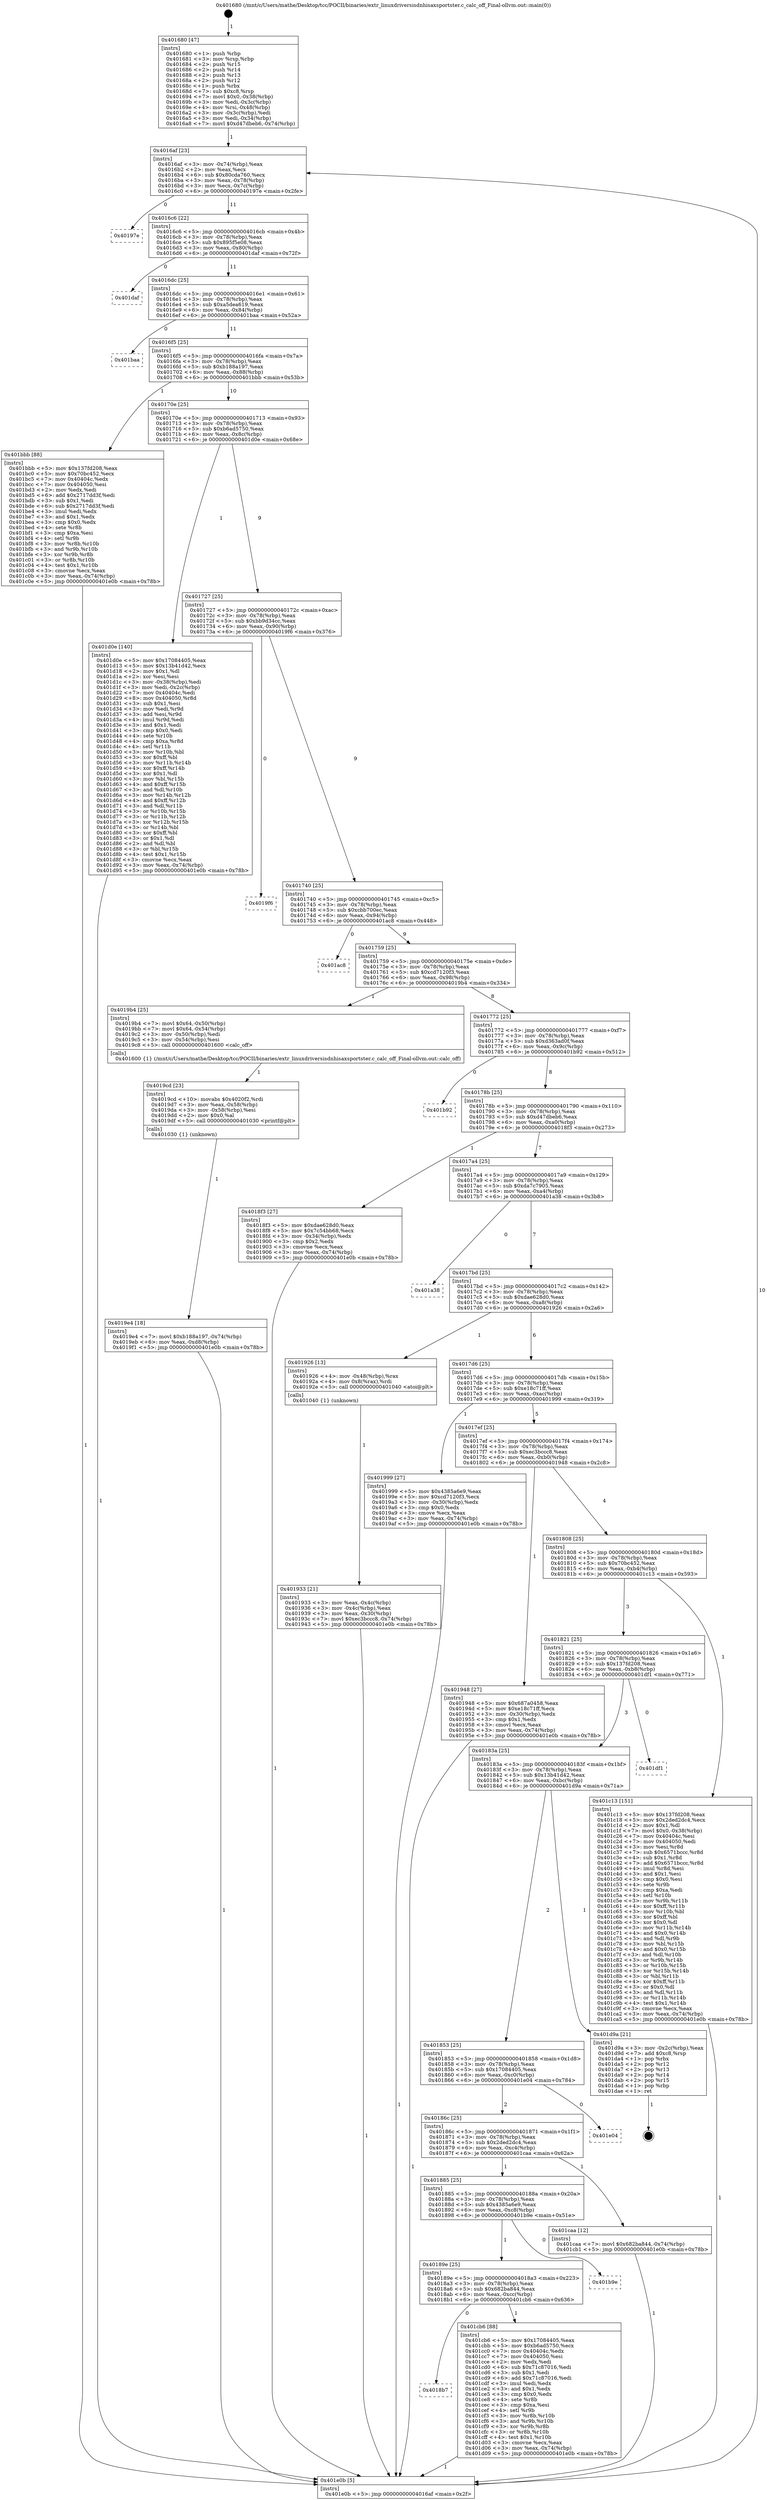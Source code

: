 digraph "0x401680" {
  label = "0x401680 (/mnt/c/Users/mathe/Desktop/tcc/POCII/binaries/extr_linuxdriversisdnhisaxsportster.c_calc_off_Final-ollvm.out::main(0))"
  labelloc = "t"
  node[shape=record]

  Entry [label="",width=0.3,height=0.3,shape=circle,fillcolor=black,style=filled]
  "0x4016af" [label="{
     0x4016af [23]\l
     | [instrs]\l
     &nbsp;&nbsp;0x4016af \<+3\>: mov -0x74(%rbp),%eax\l
     &nbsp;&nbsp;0x4016b2 \<+2\>: mov %eax,%ecx\l
     &nbsp;&nbsp;0x4016b4 \<+6\>: sub $0x80cda760,%ecx\l
     &nbsp;&nbsp;0x4016ba \<+3\>: mov %eax,-0x78(%rbp)\l
     &nbsp;&nbsp;0x4016bd \<+3\>: mov %ecx,-0x7c(%rbp)\l
     &nbsp;&nbsp;0x4016c0 \<+6\>: je 000000000040197e \<main+0x2fe\>\l
  }"]
  "0x40197e" [label="{
     0x40197e\l
  }", style=dashed]
  "0x4016c6" [label="{
     0x4016c6 [22]\l
     | [instrs]\l
     &nbsp;&nbsp;0x4016c6 \<+5\>: jmp 00000000004016cb \<main+0x4b\>\l
     &nbsp;&nbsp;0x4016cb \<+3\>: mov -0x78(%rbp),%eax\l
     &nbsp;&nbsp;0x4016ce \<+5\>: sub $0x895f5e08,%eax\l
     &nbsp;&nbsp;0x4016d3 \<+3\>: mov %eax,-0x80(%rbp)\l
     &nbsp;&nbsp;0x4016d6 \<+6\>: je 0000000000401daf \<main+0x72f\>\l
  }"]
  Exit [label="",width=0.3,height=0.3,shape=circle,fillcolor=black,style=filled,peripheries=2]
  "0x401daf" [label="{
     0x401daf\l
  }", style=dashed]
  "0x4016dc" [label="{
     0x4016dc [25]\l
     | [instrs]\l
     &nbsp;&nbsp;0x4016dc \<+5\>: jmp 00000000004016e1 \<main+0x61\>\l
     &nbsp;&nbsp;0x4016e1 \<+3\>: mov -0x78(%rbp),%eax\l
     &nbsp;&nbsp;0x4016e4 \<+5\>: sub $0xa5dea619,%eax\l
     &nbsp;&nbsp;0x4016e9 \<+6\>: mov %eax,-0x84(%rbp)\l
     &nbsp;&nbsp;0x4016ef \<+6\>: je 0000000000401baa \<main+0x52a\>\l
  }"]
  "0x4018b7" [label="{
     0x4018b7\l
  }", style=dashed]
  "0x401baa" [label="{
     0x401baa\l
  }", style=dashed]
  "0x4016f5" [label="{
     0x4016f5 [25]\l
     | [instrs]\l
     &nbsp;&nbsp;0x4016f5 \<+5\>: jmp 00000000004016fa \<main+0x7a\>\l
     &nbsp;&nbsp;0x4016fa \<+3\>: mov -0x78(%rbp),%eax\l
     &nbsp;&nbsp;0x4016fd \<+5\>: sub $0xb188a197,%eax\l
     &nbsp;&nbsp;0x401702 \<+6\>: mov %eax,-0x88(%rbp)\l
     &nbsp;&nbsp;0x401708 \<+6\>: je 0000000000401bbb \<main+0x53b\>\l
  }"]
  "0x401cb6" [label="{
     0x401cb6 [88]\l
     | [instrs]\l
     &nbsp;&nbsp;0x401cb6 \<+5\>: mov $0x17084405,%eax\l
     &nbsp;&nbsp;0x401cbb \<+5\>: mov $0xb6ad5750,%ecx\l
     &nbsp;&nbsp;0x401cc0 \<+7\>: mov 0x40404c,%edx\l
     &nbsp;&nbsp;0x401cc7 \<+7\>: mov 0x404050,%esi\l
     &nbsp;&nbsp;0x401cce \<+2\>: mov %edx,%edi\l
     &nbsp;&nbsp;0x401cd0 \<+6\>: sub $0x71c87016,%edi\l
     &nbsp;&nbsp;0x401cd6 \<+3\>: sub $0x1,%edi\l
     &nbsp;&nbsp;0x401cd9 \<+6\>: add $0x71c87016,%edi\l
     &nbsp;&nbsp;0x401cdf \<+3\>: imul %edi,%edx\l
     &nbsp;&nbsp;0x401ce2 \<+3\>: and $0x1,%edx\l
     &nbsp;&nbsp;0x401ce5 \<+3\>: cmp $0x0,%edx\l
     &nbsp;&nbsp;0x401ce8 \<+4\>: sete %r8b\l
     &nbsp;&nbsp;0x401cec \<+3\>: cmp $0xa,%esi\l
     &nbsp;&nbsp;0x401cef \<+4\>: setl %r9b\l
     &nbsp;&nbsp;0x401cf3 \<+3\>: mov %r8b,%r10b\l
     &nbsp;&nbsp;0x401cf6 \<+3\>: and %r9b,%r10b\l
     &nbsp;&nbsp;0x401cf9 \<+3\>: xor %r9b,%r8b\l
     &nbsp;&nbsp;0x401cfc \<+3\>: or %r8b,%r10b\l
     &nbsp;&nbsp;0x401cff \<+4\>: test $0x1,%r10b\l
     &nbsp;&nbsp;0x401d03 \<+3\>: cmovne %ecx,%eax\l
     &nbsp;&nbsp;0x401d06 \<+3\>: mov %eax,-0x74(%rbp)\l
     &nbsp;&nbsp;0x401d09 \<+5\>: jmp 0000000000401e0b \<main+0x78b\>\l
  }"]
  "0x401bbb" [label="{
     0x401bbb [88]\l
     | [instrs]\l
     &nbsp;&nbsp;0x401bbb \<+5\>: mov $0x137fd208,%eax\l
     &nbsp;&nbsp;0x401bc0 \<+5\>: mov $0x70bc452,%ecx\l
     &nbsp;&nbsp;0x401bc5 \<+7\>: mov 0x40404c,%edx\l
     &nbsp;&nbsp;0x401bcc \<+7\>: mov 0x404050,%esi\l
     &nbsp;&nbsp;0x401bd3 \<+2\>: mov %edx,%edi\l
     &nbsp;&nbsp;0x401bd5 \<+6\>: add $0x2717dd3f,%edi\l
     &nbsp;&nbsp;0x401bdb \<+3\>: sub $0x1,%edi\l
     &nbsp;&nbsp;0x401bde \<+6\>: sub $0x2717dd3f,%edi\l
     &nbsp;&nbsp;0x401be4 \<+3\>: imul %edi,%edx\l
     &nbsp;&nbsp;0x401be7 \<+3\>: and $0x1,%edx\l
     &nbsp;&nbsp;0x401bea \<+3\>: cmp $0x0,%edx\l
     &nbsp;&nbsp;0x401bed \<+4\>: sete %r8b\l
     &nbsp;&nbsp;0x401bf1 \<+3\>: cmp $0xa,%esi\l
     &nbsp;&nbsp;0x401bf4 \<+4\>: setl %r9b\l
     &nbsp;&nbsp;0x401bf8 \<+3\>: mov %r8b,%r10b\l
     &nbsp;&nbsp;0x401bfb \<+3\>: and %r9b,%r10b\l
     &nbsp;&nbsp;0x401bfe \<+3\>: xor %r9b,%r8b\l
     &nbsp;&nbsp;0x401c01 \<+3\>: or %r8b,%r10b\l
     &nbsp;&nbsp;0x401c04 \<+4\>: test $0x1,%r10b\l
     &nbsp;&nbsp;0x401c08 \<+3\>: cmovne %ecx,%eax\l
     &nbsp;&nbsp;0x401c0b \<+3\>: mov %eax,-0x74(%rbp)\l
     &nbsp;&nbsp;0x401c0e \<+5\>: jmp 0000000000401e0b \<main+0x78b\>\l
  }"]
  "0x40170e" [label="{
     0x40170e [25]\l
     | [instrs]\l
     &nbsp;&nbsp;0x40170e \<+5\>: jmp 0000000000401713 \<main+0x93\>\l
     &nbsp;&nbsp;0x401713 \<+3\>: mov -0x78(%rbp),%eax\l
     &nbsp;&nbsp;0x401716 \<+5\>: sub $0xb6ad5750,%eax\l
     &nbsp;&nbsp;0x40171b \<+6\>: mov %eax,-0x8c(%rbp)\l
     &nbsp;&nbsp;0x401721 \<+6\>: je 0000000000401d0e \<main+0x68e\>\l
  }"]
  "0x40189e" [label="{
     0x40189e [25]\l
     | [instrs]\l
     &nbsp;&nbsp;0x40189e \<+5\>: jmp 00000000004018a3 \<main+0x223\>\l
     &nbsp;&nbsp;0x4018a3 \<+3\>: mov -0x78(%rbp),%eax\l
     &nbsp;&nbsp;0x4018a6 \<+5\>: sub $0x682ba844,%eax\l
     &nbsp;&nbsp;0x4018ab \<+6\>: mov %eax,-0xcc(%rbp)\l
     &nbsp;&nbsp;0x4018b1 \<+6\>: je 0000000000401cb6 \<main+0x636\>\l
  }"]
  "0x401d0e" [label="{
     0x401d0e [140]\l
     | [instrs]\l
     &nbsp;&nbsp;0x401d0e \<+5\>: mov $0x17084405,%eax\l
     &nbsp;&nbsp;0x401d13 \<+5\>: mov $0x13b41d42,%ecx\l
     &nbsp;&nbsp;0x401d18 \<+2\>: mov $0x1,%dl\l
     &nbsp;&nbsp;0x401d1a \<+2\>: xor %esi,%esi\l
     &nbsp;&nbsp;0x401d1c \<+3\>: mov -0x38(%rbp),%edi\l
     &nbsp;&nbsp;0x401d1f \<+3\>: mov %edi,-0x2c(%rbp)\l
     &nbsp;&nbsp;0x401d22 \<+7\>: mov 0x40404c,%edi\l
     &nbsp;&nbsp;0x401d29 \<+8\>: mov 0x404050,%r8d\l
     &nbsp;&nbsp;0x401d31 \<+3\>: sub $0x1,%esi\l
     &nbsp;&nbsp;0x401d34 \<+3\>: mov %edi,%r9d\l
     &nbsp;&nbsp;0x401d37 \<+3\>: add %esi,%r9d\l
     &nbsp;&nbsp;0x401d3a \<+4\>: imul %r9d,%edi\l
     &nbsp;&nbsp;0x401d3e \<+3\>: and $0x1,%edi\l
     &nbsp;&nbsp;0x401d41 \<+3\>: cmp $0x0,%edi\l
     &nbsp;&nbsp;0x401d44 \<+4\>: sete %r10b\l
     &nbsp;&nbsp;0x401d48 \<+4\>: cmp $0xa,%r8d\l
     &nbsp;&nbsp;0x401d4c \<+4\>: setl %r11b\l
     &nbsp;&nbsp;0x401d50 \<+3\>: mov %r10b,%bl\l
     &nbsp;&nbsp;0x401d53 \<+3\>: xor $0xff,%bl\l
     &nbsp;&nbsp;0x401d56 \<+3\>: mov %r11b,%r14b\l
     &nbsp;&nbsp;0x401d59 \<+4\>: xor $0xff,%r14b\l
     &nbsp;&nbsp;0x401d5d \<+3\>: xor $0x1,%dl\l
     &nbsp;&nbsp;0x401d60 \<+3\>: mov %bl,%r15b\l
     &nbsp;&nbsp;0x401d63 \<+4\>: and $0xff,%r15b\l
     &nbsp;&nbsp;0x401d67 \<+3\>: and %dl,%r10b\l
     &nbsp;&nbsp;0x401d6a \<+3\>: mov %r14b,%r12b\l
     &nbsp;&nbsp;0x401d6d \<+4\>: and $0xff,%r12b\l
     &nbsp;&nbsp;0x401d71 \<+3\>: and %dl,%r11b\l
     &nbsp;&nbsp;0x401d74 \<+3\>: or %r10b,%r15b\l
     &nbsp;&nbsp;0x401d77 \<+3\>: or %r11b,%r12b\l
     &nbsp;&nbsp;0x401d7a \<+3\>: xor %r12b,%r15b\l
     &nbsp;&nbsp;0x401d7d \<+3\>: or %r14b,%bl\l
     &nbsp;&nbsp;0x401d80 \<+3\>: xor $0xff,%bl\l
     &nbsp;&nbsp;0x401d83 \<+3\>: or $0x1,%dl\l
     &nbsp;&nbsp;0x401d86 \<+2\>: and %dl,%bl\l
     &nbsp;&nbsp;0x401d88 \<+3\>: or %bl,%r15b\l
     &nbsp;&nbsp;0x401d8b \<+4\>: test $0x1,%r15b\l
     &nbsp;&nbsp;0x401d8f \<+3\>: cmovne %ecx,%eax\l
     &nbsp;&nbsp;0x401d92 \<+3\>: mov %eax,-0x74(%rbp)\l
     &nbsp;&nbsp;0x401d95 \<+5\>: jmp 0000000000401e0b \<main+0x78b\>\l
  }"]
  "0x401727" [label="{
     0x401727 [25]\l
     | [instrs]\l
     &nbsp;&nbsp;0x401727 \<+5\>: jmp 000000000040172c \<main+0xac\>\l
     &nbsp;&nbsp;0x40172c \<+3\>: mov -0x78(%rbp),%eax\l
     &nbsp;&nbsp;0x40172f \<+5\>: sub $0xbb9d34cc,%eax\l
     &nbsp;&nbsp;0x401734 \<+6\>: mov %eax,-0x90(%rbp)\l
     &nbsp;&nbsp;0x40173a \<+6\>: je 00000000004019f6 \<main+0x376\>\l
  }"]
  "0x401b9e" [label="{
     0x401b9e\l
  }", style=dashed]
  "0x4019f6" [label="{
     0x4019f6\l
  }", style=dashed]
  "0x401740" [label="{
     0x401740 [25]\l
     | [instrs]\l
     &nbsp;&nbsp;0x401740 \<+5\>: jmp 0000000000401745 \<main+0xc5\>\l
     &nbsp;&nbsp;0x401745 \<+3\>: mov -0x78(%rbp),%eax\l
     &nbsp;&nbsp;0x401748 \<+5\>: sub $0xcbb700ec,%eax\l
     &nbsp;&nbsp;0x40174d \<+6\>: mov %eax,-0x94(%rbp)\l
     &nbsp;&nbsp;0x401753 \<+6\>: je 0000000000401ac8 \<main+0x448\>\l
  }"]
  "0x401885" [label="{
     0x401885 [25]\l
     | [instrs]\l
     &nbsp;&nbsp;0x401885 \<+5\>: jmp 000000000040188a \<main+0x20a\>\l
     &nbsp;&nbsp;0x40188a \<+3\>: mov -0x78(%rbp),%eax\l
     &nbsp;&nbsp;0x40188d \<+5\>: sub $0x4385a6e9,%eax\l
     &nbsp;&nbsp;0x401892 \<+6\>: mov %eax,-0xc8(%rbp)\l
     &nbsp;&nbsp;0x401898 \<+6\>: je 0000000000401b9e \<main+0x51e\>\l
  }"]
  "0x401ac8" [label="{
     0x401ac8\l
  }", style=dashed]
  "0x401759" [label="{
     0x401759 [25]\l
     | [instrs]\l
     &nbsp;&nbsp;0x401759 \<+5\>: jmp 000000000040175e \<main+0xde\>\l
     &nbsp;&nbsp;0x40175e \<+3\>: mov -0x78(%rbp),%eax\l
     &nbsp;&nbsp;0x401761 \<+5\>: sub $0xcd7120f3,%eax\l
     &nbsp;&nbsp;0x401766 \<+6\>: mov %eax,-0x98(%rbp)\l
     &nbsp;&nbsp;0x40176c \<+6\>: je 00000000004019b4 \<main+0x334\>\l
  }"]
  "0x401caa" [label="{
     0x401caa [12]\l
     | [instrs]\l
     &nbsp;&nbsp;0x401caa \<+7\>: movl $0x682ba844,-0x74(%rbp)\l
     &nbsp;&nbsp;0x401cb1 \<+5\>: jmp 0000000000401e0b \<main+0x78b\>\l
  }"]
  "0x4019b4" [label="{
     0x4019b4 [25]\l
     | [instrs]\l
     &nbsp;&nbsp;0x4019b4 \<+7\>: movl $0x64,-0x50(%rbp)\l
     &nbsp;&nbsp;0x4019bb \<+7\>: movl $0x64,-0x54(%rbp)\l
     &nbsp;&nbsp;0x4019c2 \<+3\>: mov -0x50(%rbp),%edi\l
     &nbsp;&nbsp;0x4019c5 \<+3\>: mov -0x54(%rbp),%esi\l
     &nbsp;&nbsp;0x4019c8 \<+5\>: call 0000000000401600 \<calc_off\>\l
     | [calls]\l
     &nbsp;&nbsp;0x401600 \{1\} (/mnt/c/Users/mathe/Desktop/tcc/POCII/binaries/extr_linuxdriversisdnhisaxsportster.c_calc_off_Final-ollvm.out::calc_off)\l
  }"]
  "0x401772" [label="{
     0x401772 [25]\l
     | [instrs]\l
     &nbsp;&nbsp;0x401772 \<+5\>: jmp 0000000000401777 \<main+0xf7\>\l
     &nbsp;&nbsp;0x401777 \<+3\>: mov -0x78(%rbp),%eax\l
     &nbsp;&nbsp;0x40177a \<+5\>: sub $0xd363ad0f,%eax\l
     &nbsp;&nbsp;0x40177f \<+6\>: mov %eax,-0x9c(%rbp)\l
     &nbsp;&nbsp;0x401785 \<+6\>: je 0000000000401b92 \<main+0x512\>\l
  }"]
  "0x40186c" [label="{
     0x40186c [25]\l
     | [instrs]\l
     &nbsp;&nbsp;0x40186c \<+5\>: jmp 0000000000401871 \<main+0x1f1\>\l
     &nbsp;&nbsp;0x401871 \<+3\>: mov -0x78(%rbp),%eax\l
     &nbsp;&nbsp;0x401874 \<+5\>: sub $0x2ded2dc4,%eax\l
     &nbsp;&nbsp;0x401879 \<+6\>: mov %eax,-0xc4(%rbp)\l
     &nbsp;&nbsp;0x40187f \<+6\>: je 0000000000401caa \<main+0x62a\>\l
  }"]
  "0x401b92" [label="{
     0x401b92\l
  }", style=dashed]
  "0x40178b" [label="{
     0x40178b [25]\l
     | [instrs]\l
     &nbsp;&nbsp;0x40178b \<+5\>: jmp 0000000000401790 \<main+0x110\>\l
     &nbsp;&nbsp;0x401790 \<+3\>: mov -0x78(%rbp),%eax\l
     &nbsp;&nbsp;0x401793 \<+5\>: sub $0xd47dbeb6,%eax\l
     &nbsp;&nbsp;0x401798 \<+6\>: mov %eax,-0xa0(%rbp)\l
     &nbsp;&nbsp;0x40179e \<+6\>: je 00000000004018f3 \<main+0x273\>\l
  }"]
  "0x401e04" [label="{
     0x401e04\l
  }", style=dashed]
  "0x4018f3" [label="{
     0x4018f3 [27]\l
     | [instrs]\l
     &nbsp;&nbsp;0x4018f3 \<+5\>: mov $0xdae628d0,%eax\l
     &nbsp;&nbsp;0x4018f8 \<+5\>: mov $0x7c54bb68,%ecx\l
     &nbsp;&nbsp;0x4018fd \<+3\>: mov -0x34(%rbp),%edx\l
     &nbsp;&nbsp;0x401900 \<+3\>: cmp $0x2,%edx\l
     &nbsp;&nbsp;0x401903 \<+3\>: cmovne %ecx,%eax\l
     &nbsp;&nbsp;0x401906 \<+3\>: mov %eax,-0x74(%rbp)\l
     &nbsp;&nbsp;0x401909 \<+5\>: jmp 0000000000401e0b \<main+0x78b\>\l
  }"]
  "0x4017a4" [label="{
     0x4017a4 [25]\l
     | [instrs]\l
     &nbsp;&nbsp;0x4017a4 \<+5\>: jmp 00000000004017a9 \<main+0x129\>\l
     &nbsp;&nbsp;0x4017a9 \<+3\>: mov -0x78(%rbp),%eax\l
     &nbsp;&nbsp;0x4017ac \<+5\>: sub $0xda7c7905,%eax\l
     &nbsp;&nbsp;0x4017b1 \<+6\>: mov %eax,-0xa4(%rbp)\l
     &nbsp;&nbsp;0x4017b7 \<+6\>: je 0000000000401a38 \<main+0x3b8\>\l
  }"]
  "0x401e0b" [label="{
     0x401e0b [5]\l
     | [instrs]\l
     &nbsp;&nbsp;0x401e0b \<+5\>: jmp 00000000004016af \<main+0x2f\>\l
  }"]
  "0x401680" [label="{
     0x401680 [47]\l
     | [instrs]\l
     &nbsp;&nbsp;0x401680 \<+1\>: push %rbp\l
     &nbsp;&nbsp;0x401681 \<+3\>: mov %rsp,%rbp\l
     &nbsp;&nbsp;0x401684 \<+2\>: push %r15\l
     &nbsp;&nbsp;0x401686 \<+2\>: push %r14\l
     &nbsp;&nbsp;0x401688 \<+2\>: push %r13\l
     &nbsp;&nbsp;0x40168a \<+2\>: push %r12\l
     &nbsp;&nbsp;0x40168c \<+1\>: push %rbx\l
     &nbsp;&nbsp;0x40168d \<+7\>: sub $0xc8,%rsp\l
     &nbsp;&nbsp;0x401694 \<+7\>: movl $0x0,-0x38(%rbp)\l
     &nbsp;&nbsp;0x40169b \<+3\>: mov %edi,-0x3c(%rbp)\l
     &nbsp;&nbsp;0x40169e \<+4\>: mov %rsi,-0x48(%rbp)\l
     &nbsp;&nbsp;0x4016a2 \<+3\>: mov -0x3c(%rbp),%edi\l
     &nbsp;&nbsp;0x4016a5 \<+3\>: mov %edi,-0x34(%rbp)\l
     &nbsp;&nbsp;0x4016a8 \<+7\>: movl $0xd47dbeb6,-0x74(%rbp)\l
  }"]
  "0x401853" [label="{
     0x401853 [25]\l
     | [instrs]\l
     &nbsp;&nbsp;0x401853 \<+5\>: jmp 0000000000401858 \<main+0x1d8\>\l
     &nbsp;&nbsp;0x401858 \<+3\>: mov -0x78(%rbp),%eax\l
     &nbsp;&nbsp;0x40185b \<+5\>: sub $0x17084405,%eax\l
     &nbsp;&nbsp;0x401860 \<+6\>: mov %eax,-0xc0(%rbp)\l
     &nbsp;&nbsp;0x401866 \<+6\>: je 0000000000401e04 \<main+0x784\>\l
  }"]
  "0x401a38" [label="{
     0x401a38\l
  }", style=dashed]
  "0x4017bd" [label="{
     0x4017bd [25]\l
     | [instrs]\l
     &nbsp;&nbsp;0x4017bd \<+5\>: jmp 00000000004017c2 \<main+0x142\>\l
     &nbsp;&nbsp;0x4017c2 \<+3\>: mov -0x78(%rbp),%eax\l
     &nbsp;&nbsp;0x4017c5 \<+5\>: sub $0xdae628d0,%eax\l
     &nbsp;&nbsp;0x4017ca \<+6\>: mov %eax,-0xa8(%rbp)\l
     &nbsp;&nbsp;0x4017d0 \<+6\>: je 0000000000401926 \<main+0x2a6\>\l
  }"]
  "0x401d9a" [label="{
     0x401d9a [21]\l
     | [instrs]\l
     &nbsp;&nbsp;0x401d9a \<+3\>: mov -0x2c(%rbp),%eax\l
     &nbsp;&nbsp;0x401d9d \<+7\>: add $0xc8,%rsp\l
     &nbsp;&nbsp;0x401da4 \<+1\>: pop %rbx\l
     &nbsp;&nbsp;0x401da5 \<+2\>: pop %r12\l
     &nbsp;&nbsp;0x401da7 \<+2\>: pop %r13\l
     &nbsp;&nbsp;0x401da9 \<+2\>: pop %r14\l
     &nbsp;&nbsp;0x401dab \<+2\>: pop %r15\l
     &nbsp;&nbsp;0x401dad \<+1\>: pop %rbp\l
     &nbsp;&nbsp;0x401dae \<+1\>: ret\l
  }"]
  "0x401926" [label="{
     0x401926 [13]\l
     | [instrs]\l
     &nbsp;&nbsp;0x401926 \<+4\>: mov -0x48(%rbp),%rax\l
     &nbsp;&nbsp;0x40192a \<+4\>: mov 0x8(%rax),%rdi\l
     &nbsp;&nbsp;0x40192e \<+5\>: call 0000000000401040 \<atoi@plt\>\l
     | [calls]\l
     &nbsp;&nbsp;0x401040 \{1\} (unknown)\l
  }"]
  "0x4017d6" [label="{
     0x4017d6 [25]\l
     | [instrs]\l
     &nbsp;&nbsp;0x4017d6 \<+5\>: jmp 00000000004017db \<main+0x15b\>\l
     &nbsp;&nbsp;0x4017db \<+3\>: mov -0x78(%rbp),%eax\l
     &nbsp;&nbsp;0x4017de \<+5\>: sub $0xe18c71ff,%eax\l
     &nbsp;&nbsp;0x4017e3 \<+6\>: mov %eax,-0xac(%rbp)\l
     &nbsp;&nbsp;0x4017e9 \<+6\>: je 0000000000401999 \<main+0x319\>\l
  }"]
  "0x401933" [label="{
     0x401933 [21]\l
     | [instrs]\l
     &nbsp;&nbsp;0x401933 \<+3\>: mov %eax,-0x4c(%rbp)\l
     &nbsp;&nbsp;0x401936 \<+3\>: mov -0x4c(%rbp),%eax\l
     &nbsp;&nbsp;0x401939 \<+3\>: mov %eax,-0x30(%rbp)\l
     &nbsp;&nbsp;0x40193c \<+7\>: movl $0xec3bccc8,-0x74(%rbp)\l
     &nbsp;&nbsp;0x401943 \<+5\>: jmp 0000000000401e0b \<main+0x78b\>\l
  }"]
  "0x40183a" [label="{
     0x40183a [25]\l
     | [instrs]\l
     &nbsp;&nbsp;0x40183a \<+5\>: jmp 000000000040183f \<main+0x1bf\>\l
     &nbsp;&nbsp;0x40183f \<+3\>: mov -0x78(%rbp),%eax\l
     &nbsp;&nbsp;0x401842 \<+5\>: sub $0x13b41d42,%eax\l
     &nbsp;&nbsp;0x401847 \<+6\>: mov %eax,-0xbc(%rbp)\l
     &nbsp;&nbsp;0x40184d \<+6\>: je 0000000000401d9a \<main+0x71a\>\l
  }"]
  "0x401999" [label="{
     0x401999 [27]\l
     | [instrs]\l
     &nbsp;&nbsp;0x401999 \<+5\>: mov $0x4385a6e9,%eax\l
     &nbsp;&nbsp;0x40199e \<+5\>: mov $0xcd7120f3,%ecx\l
     &nbsp;&nbsp;0x4019a3 \<+3\>: mov -0x30(%rbp),%edx\l
     &nbsp;&nbsp;0x4019a6 \<+3\>: cmp $0x0,%edx\l
     &nbsp;&nbsp;0x4019a9 \<+3\>: cmove %ecx,%eax\l
     &nbsp;&nbsp;0x4019ac \<+3\>: mov %eax,-0x74(%rbp)\l
     &nbsp;&nbsp;0x4019af \<+5\>: jmp 0000000000401e0b \<main+0x78b\>\l
  }"]
  "0x4017ef" [label="{
     0x4017ef [25]\l
     | [instrs]\l
     &nbsp;&nbsp;0x4017ef \<+5\>: jmp 00000000004017f4 \<main+0x174\>\l
     &nbsp;&nbsp;0x4017f4 \<+3\>: mov -0x78(%rbp),%eax\l
     &nbsp;&nbsp;0x4017f7 \<+5\>: sub $0xec3bccc8,%eax\l
     &nbsp;&nbsp;0x4017fc \<+6\>: mov %eax,-0xb0(%rbp)\l
     &nbsp;&nbsp;0x401802 \<+6\>: je 0000000000401948 \<main+0x2c8\>\l
  }"]
  "0x401df1" [label="{
     0x401df1\l
  }", style=dashed]
  "0x401948" [label="{
     0x401948 [27]\l
     | [instrs]\l
     &nbsp;&nbsp;0x401948 \<+5\>: mov $0x687a0458,%eax\l
     &nbsp;&nbsp;0x40194d \<+5\>: mov $0xe18c71ff,%ecx\l
     &nbsp;&nbsp;0x401952 \<+3\>: mov -0x30(%rbp),%edx\l
     &nbsp;&nbsp;0x401955 \<+3\>: cmp $0x1,%edx\l
     &nbsp;&nbsp;0x401958 \<+3\>: cmovl %ecx,%eax\l
     &nbsp;&nbsp;0x40195b \<+3\>: mov %eax,-0x74(%rbp)\l
     &nbsp;&nbsp;0x40195e \<+5\>: jmp 0000000000401e0b \<main+0x78b\>\l
  }"]
  "0x401808" [label="{
     0x401808 [25]\l
     | [instrs]\l
     &nbsp;&nbsp;0x401808 \<+5\>: jmp 000000000040180d \<main+0x18d\>\l
     &nbsp;&nbsp;0x40180d \<+3\>: mov -0x78(%rbp),%eax\l
     &nbsp;&nbsp;0x401810 \<+5\>: sub $0x70bc452,%eax\l
     &nbsp;&nbsp;0x401815 \<+6\>: mov %eax,-0xb4(%rbp)\l
     &nbsp;&nbsp;0x40181b \<+6\>: je 0000000000401c13 \<main+0x593\>\l
  }"]
  "0x4019cd" [label="{
     0x4019cd [23]\l
     | [instrs]\l
     &nbsp;&nbsp;0x4019cd \<+10\>: movabs $0x4020f2,%rdi\l
     &nbsp;&nbsp;0x4019d7 \<+3\>: mov %eax,-0x58(%rbp)\l
     &nbsp;&nbsp;0x4019da \<+3\>: mov -0x58(%rbp),%esi\l
     &nbsp;&nbsp;0x4019dd \<+2\>: mov $0x0,%al\l
     &nbsp;&nbsp;0x4019df \<+5\>: call 0000000000401030 \<printf@plt\>\l
     | [calls]\l
     &nbsp;&nbsp;0x401030 \{1\} (unknown)\l
  }"]
  "0x4019e4" [label="{
     0x4019e4 [18]\l
     | [instrs]\l
     &nbsp;&nbsp;0x4019e4 \<+7\>: movl $0xb188a197,-0x74(%rbp)\l
     &nbsp;&nbsp;0x4019eb \<+6\>: mov %eax,-0xd8(%rbp)\l
     &nbsp;&nbsp;0x4019f1 \<+5\>: jmp 0000000000401e0b \<main+0x78b\>\l
  }"]
  "0x401821" [label="{
     0x401821 [25]\l
     | [instrs]\l
     &nbsp;&nbsp;0x401821 \<+5\>: jmp 0000000000401826 \<main+0x1a6\>\l
     &nbsp;&nbsp;0x401826 \<+3\>: mov -0x78(%rbp),%eax\l
     &nbsp;&nbsp;0x401829 \<+5\>: sub $0x137fd208,%eax\l
     &nbsp;&nbsp;0x40182e \<+6\>: mov %eax,-0xb8(%rbp)\l
     &nbsp;&nbsp;0x401834 \<+6\>: je 0000000000401df1 \<main+0x771\>\l
  }"]
  "0x401c13" [label="{
     0x401c13 [151]\l
     | [instrs]\l
     &nbsp;&nbsp;0x401c13 \<+5\>: mov $0x137fd208,%eax\l
     &nbsp;&nbsp;0x401c18 \<+5\>: mov $0x2ded2dc4,%ecx\l
     &nbsp;&nbsp;0x401c1d \<+2\>: mov $0x1,%dl\l
     &nbsp;&nbsp;0x401c1f \<+7\>: movl $0x0,-0x38(%rbp)\l
     &nbsp;&nbsp;0x401c26 \<+7\>: mov 0x40404c,%esi\l
     &nbsp;&nbsp;0x401c2d \<+7\>: mov 0x404050,%edi\l
     &nbsp;&nbsp;0x401c34 \<+3\>: mov %esi,%r8d\l
     &nbsp;&nbsp;0x401c37 \<+7\>: sub $0x6571bccc,%r8d\l
     &nbsp;&nbsp;0x401c3e \<+4\>: sub $0x1,%r8d\l
     &nbsp;&nbsp;0x401c42 \<+7\>: add $0x6571bccc,%r8d\l
     &nbsp;&nbsp;0x401c49 \<+4\>: imul %r8d,%esi\l
     &nbsp;&nbsp;0x401c4d \<+3\>: and $0x1,%esi\l
     &nbsp;&nbsp;0x401c50 \<+3\>: cmp $0x0,%esi\l
     &nbsp;&nbsp;0x401c53 \<+4\>: sete %r9b\l
     &nbsp;&nbsp;0x401c57 \<+3\>: cmp $0xa,%edi\l
     &nbsp;&nbsp;0x401c5a \<+4\>: setl %r10b\l
     &nbsp;&nbsp;0x401c5e \<+3\>: mov %r9b,%r11b\l
     &nbsp;&nbsp;0x401c61 \<+4\>: xor $0xff,%r11b\l
     &nbsp;&nbsp;0x401c65 \<+3\>: mov %r10b,%bl\l
     &nbsp;&nbsp;0x401c68 \<+3\>: xor $0xff,%bl\l
     &nbsp;&nbsp;0x401c6b \<+3\>: xor $0x0,%dl\l
     &nbsp;&nbsp;0x401c6e \<+3\>: mov %r11b,%r14b\l
     &nbsp;&nbsp;0x401c71 \<+4\>: and $0x0,%r14b\l
     &nbsp;&nbsp;0x401c75 \<+3\>: and %dl,%r9b\l
     &nbsp;&nbsp;0x401c78 \<+3\>: mov %bl,%r15b\l
     &nbsp;&nbsp;0x401c7b \<+4\>: and $0x0,%r15b\l
     &nbsp;&nbsp;0x401c7f \<+3\>: and %dl,%r10b\l
     &nbsp;&nbsp;0x401c82 \<+3\>: or %r9b,%r14b\l
     &nbsp;&nbsp;0x401c85 \<+3\>: or %r10b,%r15b\l
     &nbsp;&nbsp;0x401c88 \<+3\>: xor %r15b,%r14b\l
     &nbsp;&nbsp;0x401c8b \<+3\>: or %bl,%r11b\l
     &nbsp;&nbsp;0x401c8e \<+4\>: xor $0xff,%r11b\l
     &nbsp;&nbsp;0x401c92 \<+3\>: or $0x0,%dl\l
     &nbsp;&nbsp;0x401c95 \<+3\>: and %dl,%r11b\l
     &nbsp;&nbsp;0x401c98 \<+3\>: or %r11b,%r14b\l
     &nbsp;&nbsp;0x401c9b \<+4\>: test $0x1,%r14b\l
     &nbsp;&nbsp;0x401c9f \<+3\>: cmovne %ecx,%eax\l
     &nbsp;&nbsp;0x401ca2 \<+3\>: mov %eax,-0x74(%rbp)\l
     &nbsp;&nbsp;0x401ca5 \<+5\>: jmp 0000000000401e0b \<main+0x78b\>\l
  }"]
  Entry -> "0x401680" [label=" 1"]
  "0x4016af" -> "0x40197e" [label=" 0"]
  "0x4016af" -> "0x4016c6" [label=" 11"]
  "0x401d9a" -> Exit [label=" 1"]
  "0x4016c6" -> "0x401daf" [label=" 0"]
  "0x4016c6" -> "0x4016dc" [label=" 11"]
  "0x401d0e" -> "0x401e0b" [label=" 1"]
  "0x4016dc" -> "0x401baa" [label=" 0"]
  "0x4016dc" -> "0x4016f5" [label=" 11"]
  "0x401cb6" -> "0x401e0b" [label=" 1"]
  "0x4016f5" -> "0x401bbb" [label=" 1"]
  "0x4016f5" -> "0x40170e" [label=" 10"]
  "0x40189e" -> "0x4018b7" [label=" 0"]
  "0x40170e" -> "0x401d0e" [label=" 1"]
  "0x40170e" -> "0x401727" [label=" 9"]
  "0x40189e" -> "0x401cb6" [label=" 1"]
  "0x401727" -> "0x4019f6" [label=" 0"]
  "0x401727" -> "0x401740" [label=" 9"]
  "0x401885" -> "0x40189e" [label=" 1"]
  "0x401740" -> "0x401ac8" [label=" 0"]
  "0x401740" -> "0x401759" [label=" 9"]
  "0x401885" -> "0x401b9e" [label=" 0"]
  "0x401759" -> "0x4019b4" [label=" 1"]
  "0x401759" -> "0x401772" [label=" 8"]
  "0x401caa" -> "0x401e0b" [label=" 1"]
  "0x401772" -> "0x401b92" [label=" 0"]
  "0x401772" -> "0x40178b" [label=" 8"]
  "0x40186c" -> "0x401caa" [label=" 1"]
  "0x40178b" -> "0x4018f3" [label=" 1"]
  "0x40178b" -> "0x4017a4" [label=" 7"]
  "0x4018f3" -> "0x401e0b" [label=" 1"]
  "0x401680" -> "0x4016af" [label=" 1"]
  "0x401e0b" -> "0x4016af" [label=" 10"]
  "0x40186c" -> "0x401885" [label=" 1"]
  "0x4017a4" -> "0x401a38" [label=" 0"]
  "0x4017a4" -> "0x4017bd" [label=" 7"]
  "0x401853" -> "0x401e04" [label=" 0"]
  "0x4017bd" -> "0x401926" [label=" 1"]
  "0x4017bd" -> "0x4017d6" [label=" 6"]
  "0x401926" -> "0x401933" [label=" 1"]
  "0x401933" -> "0x401e0b" [label=" 1"]
  "0x401853" -> "0x40186c" [label=" 2"]
  "0x4017d6" -> "0x401999" [label=" 1"]
  "0x4017d6" -> "0x4017ef" [label=" 5"]
  "0x40183a" -> "0x401d9a" [label=" 1"]
  "0x4017ef" -> "0x401948" [label=" 1"]
  "0x4017ef" -> "0x401808" [label=" 4"]
  "0x401948" -> "0x401e0b" [label=" 1"]
  "0x401999" -> "0x401e0b" [label=" 1"]
  "0x4019b4" -> "0x4019cd" [label=" 1"]
  "0x4019cd" -> "0x4019e4" [label=" 1"]
  "0x4019e4" -> "0x401e0b" [label=" 1"]
  "0x401bbb" -> "0x401e0b" [label=" 1"]
  "0x40183a" -> "0x401853" [label=" 2"]
  "0x401808" -> "0x401c13" [label=" 1"]
  "0x401808" -> "0x401821" [label=" 3"]
  "0x401c13" -> "0x401e0b" [label=" 1"]
  "0x401821" -> "0x40183a" [label=" 3"]
  "0x401821" -> "0x401df1" [label=" 0"]
}

